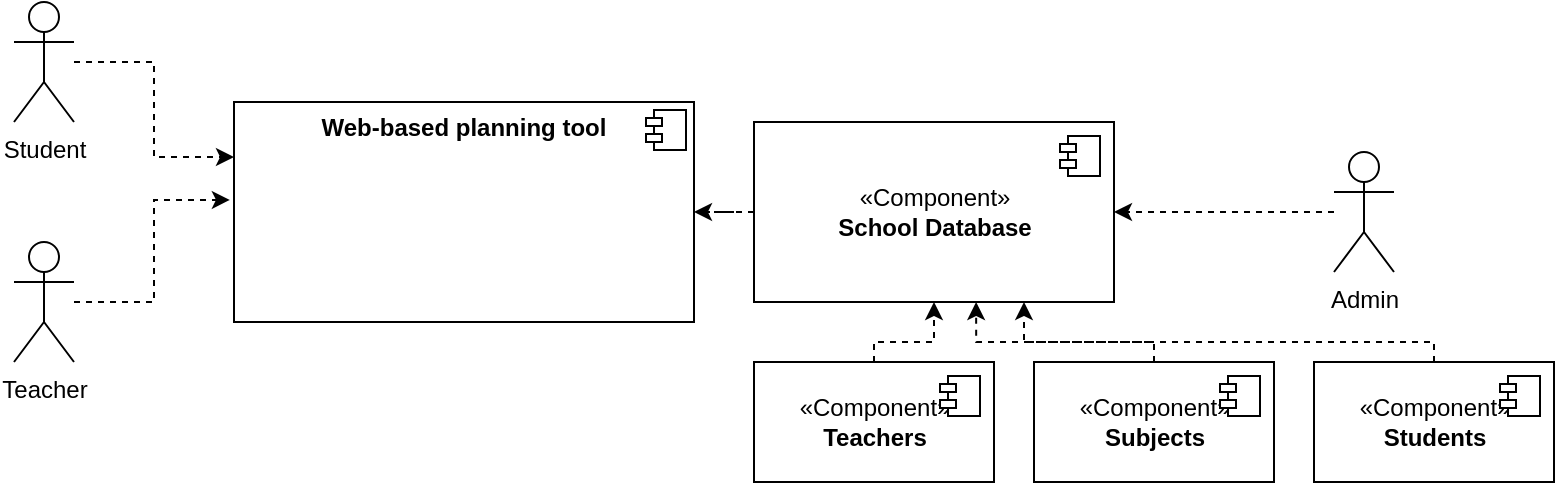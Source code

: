 <mxfile version="14.4.2" type="github">
  <diagram name="Page-1" id="5f0bae14-7c28-e335-631c-24af17079c00">
    <mxGraphModel dx="946" dy="557" grid="1" gridSize="10" guides="1" tooltips="1" connect="1" arrows="1" fold="1" page="1" pageScale="1" pageWidth="1100" pageHeight="850" background="#ffffff" math="0" shadow="0">
      <root>
        <mxCell id="0" />
        <mxCell id="1" parent="0" />
        <mxCell id="hPJNeQcR5pb7TXHDENTw-27" style="edgeStyle=orthogonalEdgeStyle;rounded=0;orthogonalLoop=1;jettySize=auto;html=1;entryX=1;entryY=0.5;entryDx=0;entryDy=0;dashed=1;" edge="1" parent="1" source="hPJNeQcR5pb7TXHDENTw-1" target="hPJNeQcR5pb7TXHDENTw-12">
          <mxGeometry relative="1" as="geometry" />
        </mxCell>
        <mxCell id="hPJNeQcR5pb7TXHDENTw-1" value="«Component»&lt;br&gt;&lt;b&gt;School Database&lt;/b&gt;" style="html=1;dropTarget=0;" vertex="1" parent="1">
          <mxGeometry x="450" y="300" width="180" height="90" as="geometry" />
        </mxCell>
        <mxCell id="hPJNeQcR5pb7TXHDENTw-2" value="" style="shape=module;jettyWidth=8;jettyHeight=4;" vertex="1" parent="hPJNeQcR5pb7TXHDENTw-1">
          <mxGeometry x="1" width="20" height="20" relative="1" as="geometry">
            <mxPoint x="-27" y="7" as="offset" />
          </mxGeometry>
        </mxCell>
        <mxCell id="hPJNeQcR5pb7TXHDENTw-20" style="edgeStyle=orthogonalEdgeStyle;rounded=0;orthogonalLoop=1;jettySize=auto;html=1;entryX=0;entryY=0.25;entryDx=0;entryDy=0;dashed=1;" edge="1" parent="1" source="hPJNeQcR5pb7TXHDENTw-4" target="hPJNeQcR5pb7TXHDENTw-12">
          <mxGeometry relative="1" as="geometry" />
        </mxCell>
        <object label="Student" id="hPJNeQcR5pb7TXHDENTw-4">
          <mxCell style="shape=umlActor;verticalLabelPosition=bottom;verticalAlign=top;html=1;" vertex="1" parent="1">
            <mxGeometry x="80" y="240" width="30" height="60" as="geometry" />
          </mxCell>
        </object>
        <mxCell id="hPJNeQcR5pb7TXHDENTw-9" style="edgeStyle=orthogonalEdgeStyle;rounded=0;orthogonalLoop=1;jettySize=auto;html=1;entryX=1;entryY=0.5;entryDx=0;entryDy=0;dashed=1;" edge="1" parent="1" source="hPJNeQcR5pb7TXHDENTw-7" target="hPJNeQcR5pb7TXHDENTw-1">
          <mxGeometry relative="1" as="geometry" />
        </mxCell>
        <mxCell id="hPJNeQcR5pb7TXHDENTw-7" value="Admin" style="shape=umlActor;verticalLabelPosition=bottom;verticalAlign=top;html=1;" vertex="1" parent="1">
          <mxGeometry x="740" y="315" width="30" height="60" as="geometry" />
        </mxCell>
        <mxCell id="hPJNeQcR5pb7TXHDENTw-21" style="edgeStyle=orthogonalEdgeStyle;rounded=0;orthogonalLoop=1;jettySize=auto;html=1;entryX=-0.009;entryY=0.445;entryDx=0;entryDy=0;entryPerimeter=0;dashed=1;" edge="1" parent="1" source="hPJNeQcR5pb7TXHDENTw-8" target="hPJNeQcR5pb7TXHDENTw-12">
          <mxGeometry relative="1" as="geometry" />
        </mxCell>
        <mxCell id="hPJNeQcR5pb7TXHDENTw-8" value="Teacher" style="shape=umlActor;verticalLabelPosition=bottom;verticalAlign=top;html=1;" vertex="1" parent="1">
          <mxGeometry x="80" y="360" width="30" height="60" as="geometry" />
        </mxCell>
        <mxCell id="hPJNeQcR5pb7TXHDENTw-12" value="&lt;p style=&quot;margin: 0px ; margin-top: 6px ; text-align: center&quot;&gt;&lt;b&gt;Web-based planning tool&lt;/b&gt;&lt;/p&gt;" style="align=left;overflow=fill;html=1;dropTarget=0;" vertex="1" parent="1">
          <mxGeometry x="190" y="290" width="230" height="110" as="geometry" />
        </mxCell>
        <mxCell id="hPJNeQcR5pb7TXHDENTw-13" value="" style="shape=component;jettyWidth=8;jettyHeight=4;" vertex="1" parent="hPJNeQcR5pb7TXHDENTw-12">
          <mxGeometry x="1" width="20" height="20" relative="1" as="geometry">
            <mxPoint x="-24" y="4" as="offset" />
          </mxGeometry>
        </mxCell>
        <mxCell id="hPJNeQcR5pb7TXHDENTw-24" style="edgeStyle=orthogonalEdgeStyle;rounded=0;orthogonalLoop=1;jettySize=auto;html=1;dashed=1;" edge="1" parent="1" source="hPJNeQcR5pb7TXHDENTw-14" target="hPJNeQcR5pb7TXHDENTw-1">
          <mxGeometry relative="1" as="geometry">
            <Array as="points">
              <mxPoint x="510" y="410" />
              <mxPoint x="540" y="410" />
            </Array>
          </mxGeometry>
        </mxCell>
        <mxCell id="hPJNeQcR5pb7TXHDENTw-14" value="«Component»&lt;br&gt;&lt;b&gt;Teachers&lt;/b&gt;" style="html=1;dropTarget=0;" vertex="1" parent="1">
          <mxGeometry x="450" y="420" width="120" height="60" as="geometry" />
        </mxCell>
        <mxCell id="hPJNeQcR5pb7TXHDENTw-15" value="" style="shape=module;jettyWidth=8;jettyHeight=4;" vertex="1" parent="hPJNeQcR5pb7TXHDENTw-14">
          <mxGeometry x="1" width="20" height="20" relative="1" as="geometry">
            <mxPoint x="-27" y="7" as="offset" />
          </mxGeometry>
        </mxCell>
        <mxCell id="hPJNeQcR5pb7TXHDENTw-26" style="edgeStyle=orthogonalEdgeStyle;rounded=0;orthogonalLoop=1;jettySize=auto;html=1;entryX=0.75;entryY=1;entryDx=0;entryDy=0;dashed=1;" edge="1" parent="1" source="hPJNeQcR5pb7TXHDENTw-16" target="hPJNeQcR5pb7TXHDENTw-1">
          <mxGeometry relative="1" as="geometry">
            <Array as="points">
              <mxPoint x="790" y="410" />
              <mxPoint x="585" y="410" />
            </Array>
          </mxGeometry>
        </mxCell>
        <mxCell id="hPJNeQcR5pb7TXHDENTw-16" value="«Component»&lt;br&gt;&lt;b&gt;Students&lt;/b&gt;" style="html=1;dropTarget=0;" vertex="1" parent="1">
          <mxGeometry x="730" y="420" width="120" height="60" as="geometry" />
        </mxCell>
        <mxCell id="hPJNeQcR5pb7TXHDENTw-17" value="" style="shape=module;jettyWidth=8;jettyHeight=4;" vertex="1" parent="hPJNeQcR5pb7TXHDENTw-16">
          <mxGeometry x="1" width="20" height="20" relative="1" as="geometry">
            <mxPoint x="-27" y="7" as="offset" />
          </mxGeometry>
        </mxCell>
        <mxCell id="hPJNeQcR5pb7TXHDENTw-25" style="edgeStyle=orthogonalEdgeStyle;rounded=0;orthogonalLoop=1;jettySize=auto;html=1;entryX=0.617;entryY=1;entryDx=0;entryDy=0;entryPerimeter=0;dashed=1;" edge="1" parent="1" source="hPJNeQcR5pb7TXHDENTw-18" target="hPJNeQcR5pb7TXHDENTw-1">
          <mxGeometry relative="1" as="geometry">
            <Array as="points">
              <mxPoint x="650" y="410" />
              <mxPoint x="561" y="410" />
            </Array>
          </mxGeometry>
        </mxCell>
        <mxCell id="hPJNeQcR5pb7TXHDENTw-18" value="«Component»&lt;br&gt;&lt;b&gt;Subjects&lt;/b&gt;" style="html=1;dropTarget=0;" vertex="1" parent="1">
          <mxGeometry x="590" y="420" width="120" height="60" as="geometry" />
        </mxCell>
        <mxCell id="hPJNeQcR5pb7TXHDENTw-19" value="" style="shape=module;jettyWidth=8;jettyHeight=4;" vertex="1" parent="hPJNeQcR5pb7TXHDENTw-18">
          <mxGeometry x="1" width="20" height="20" relative="1" as="geometry">
            <mxPoint x="-27" y="7" as="offset" />
          </mxGeometry>
        </mxCell>
      </root>
    </mxGraphModel>
  </diagram>
</mxfile>
